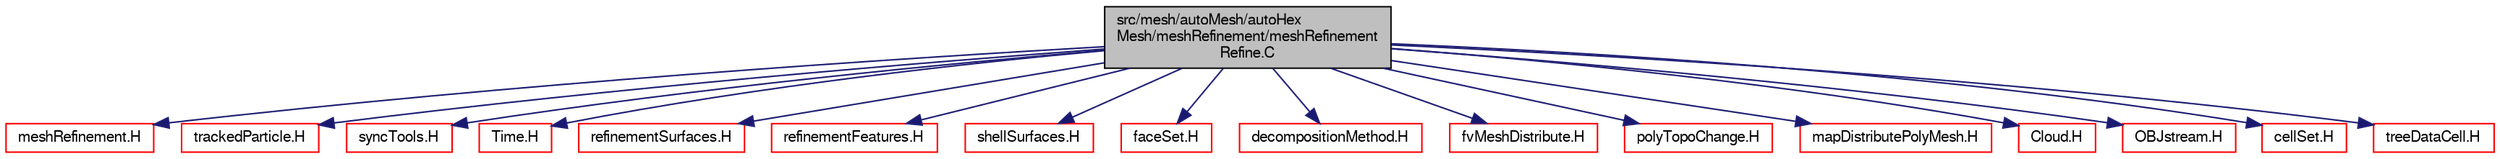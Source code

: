 digraph "src/mesh/autoMesh/autoHexMesh/meshRefinement/meshRefinementRefine.C"
{
  bgcolor="transparent";
  edge [fontname="FreeSans",fontsize="10",labelfontname="FreeSans",labelfontsize="10"];
  node [fontname="FreeSans",fontsize="10",shape=record];
  Node0 [label="src/mesh/autoMesh/autoHex\lMesh/meshRefinement/meshRefinement\lRefine.C",height=0.2,width=0.4,color="black", fillcolor="grey75", style="filled", fontcolor="black"];
  Node0 -> Node1 [color="midnightblue",fontsize="10",style="solid",fontname="FreeSans"];
  Node1 [label="meshRefinement.H",height=0.2,width=0.4,color="red",URL="$a06920.html"];
  Node0 -> Node212 [color="midnightblue",fontsize="10",style="solid",fontname="FreeSans"];
  Node212 [label="trackedParticle.H",height=0.2,width=0.4,color="red",URL="$a06974.html"];
  Node0 -> Node277 [color="midnightblue",fontsize="10",style="solid",fontname="FreeSans"];
  Node277 [label="syncTools.H",height=0.2,width=0.4,color="red",URL="$a11768.html"];
  Node0 -> Node290 [color="midnightblue",fontsize="10",style="solid",fontname="FreeSans"];
  Node290 [label="Time.H",height=0.2,width=0.4,color="red",URL="$a09311.html"];
  Node0 -> Node312 [color="midnightblue",fontsize="10",style="solid",fontname="FreeSans"];
  Node312 [label="refinementSurfaces.H",height=0.2,width=0.4,color="red",URL="$a06956.html"];
  Node0 -> Node333 [color="midnightblue",fontsize="10",style="solid",fontname="FreeSans"];
  Node333 [label="refinementFeatures.H",height=0.2,width=0.4,color="red",URL="$a06950.html"];
  Node0 -> Node347 [color="midnightblue",fontsize="10",style="solid",fontname="FreeSans"];
  Node347 [label="shellSurfaces.H",height=0.2,width=0.4,color="red",URL="$a06968.html"];
  Node0 -> Node349 [color="midnightblue",fontsize="10",style="solid",fontname="FreeSans"];
  Node349 [label="faceSet.H",height=0.2,width=0.4,color="red",URL="$a08129.html"];
  Node0 -> Node351 [color="midnightblue",fontsize="10",style="solid",fontname="FreeSans"];
  Node351 [label="decompositionMethod.H",height=0.2,width=0.4,color="red",URL="$a12983.html"];
  Node0 -> Node354 [color="midnightblue",fontsize="10",style="solid",fontname="FreeSans"];
  Node354 [label="fvMeshDistribute.H",height=0.2,width=0.4,color="red",URL="$a00419.html"];
  Node0 -> Node405 [color="midnightblue",fontsize="10",style="solid",fontname="FreeSans"];
  Node405 [label="polyTopoChange.H",height=0.2,width=0.4,color="red",URL="$a00755.html"];
  Node0 -> Node407 [color="midnightblue",fontsize="10",style="solid",fontname="FreeSans"];
  Node407 [label="mapDistributePolyMesh.H",height=0.2,width=0.4,color="red",URL="$a11585.html"];
  Node0 -> Node214 [color="midnightblue",fontsize="10",style="solid",fontname="FreeSans"];
  Node214 [label="Cloud.H",height=0.2,width=0.4,color="red",URL="$a04847.html"];
  Node0 -> Node408 [color="midnightblue",fontsize="10",style="solid",fontname="FreeSans"];
  Node408 [label="OBJstream.H",height=0.2,width=0.4,color="red",URL="$a15128.html"];
  Node0 -> Node409 [color="midnightblue",fontsize="10",style="solid",fontname="FreeSans"];
  Node409 [label="cellSet.H",height=0.2,width=0.4,color="red",URL="$a08117.html"];
  Node0 -> Node410 [color="midnightblue",fontsize="10",style="solid",fontname="FreeSans"];
  Node410 [label="treeDataCell.H",height=0.2,width=0.4,color="red",URL="$a08399.html"];
}
